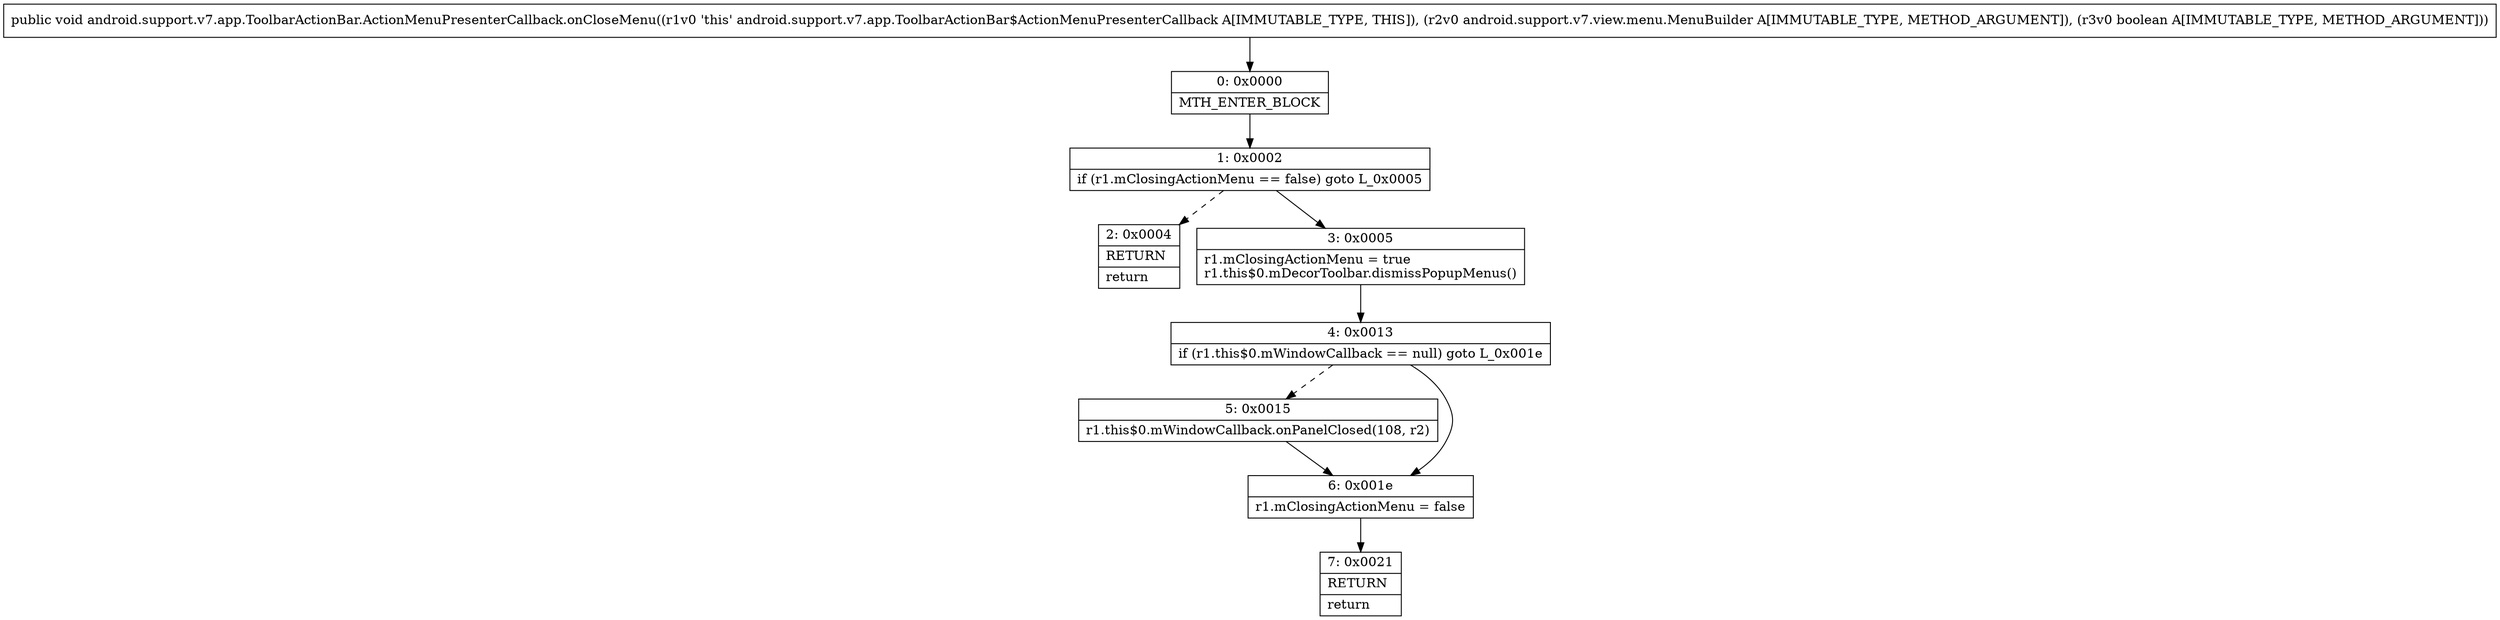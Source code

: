 digraph "CFG forandroid.support.v7.app.ToolbarActionBar.ActionMenuPresenterCallback.onCloseMenu(Landroid\/support\/v7\/view\/menu\/MenuBuilder;Z)V" {
Node_0 [shape=record,label="{0\:\ 0x0000|MTH_ENTER_BLOCK\l}"];
Node_1 [shape=record,label="{1\:\ 0x0002|if (r1.mClosingActionMenu == false) goto L_0x0005\l}"];
Node_2 [shape=record,label="{2\:\ 0x0004|RETURN\l|return\l}"];
Node_3 [shape=record,label="{3\:\ 0x0005|r1.mClosingActionMenu = true\lr1.this$0.mDecorToolbar.dismissPopupMenus()\l}"];
Node_4 [shape=record,label="{4\:\ 0x0013|if (r1.this$0.mWindowCallback == null) goto L_0x001e\l}"];
Node_5 [shape=record,label="{5\:\ 0x0015|r1.this$0.mWindowCallback.onPanelClosed(108, r2)\l}"];
Node_6 [shape=record,label="{6\:\ 0x001e|r1.mClosingActionMenu = false\l}"];
Node_7 [shape=record,label="{7\:\ 0x0021|RETURN\l|return\l}"];
MethodNode[shape=record,label="{public void android.support.v7.app.ToolbarActionBar.ActionMenuPresenterCallback.onCloseMenu((r1v0 'this' android.support.v7.app.ToolbarActionBar$ActionMenuPresenterCallback A[IMMUTABLE_TYPE, THIS]), (r2v0 android.support.v7.view.menu.MenuBuilder A[IMMUTABLE_TYPE, METHOD_ARGUMENT]), (r3v0 boolean A[IMMUTABLE_TYPE, METHOD_ARGUMENT])) }"];
MethodNode -> Node_0;
Node_0 -> Node_1;
Node_1 -> Node_2[style=dashed];
Node_1 -> Node_3;
Node_3 -> Node_4;
Node_4 -> Node_5[style=dashed];
Node_4 -> Node_6;
Node_5 -> Node_6;
Node_6 -> Node_7;
}


